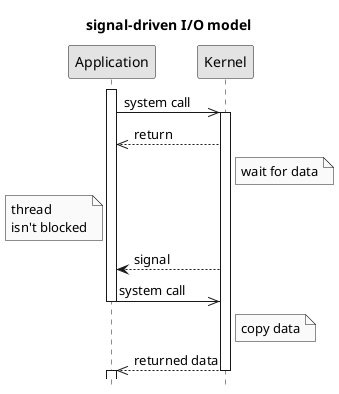 @startuml
title signal-driven I/O model
hide footbox
skinparam monochrome true
skinparam shadowing false
activate Application
Application->>Kernel: system call
activate Kernel
Kernel-->>Application: return
Note right of Kernel: wait for data
Note left of Application: thread\nisn't blocked
Kernel-->Application: signal
Application->>Kernel: system call
deactivate Application
Note right of Kernel: copy data
Kernel-->>Application: returned data
deactivate Kernel
activate Application
deactivate Application
@enduml
